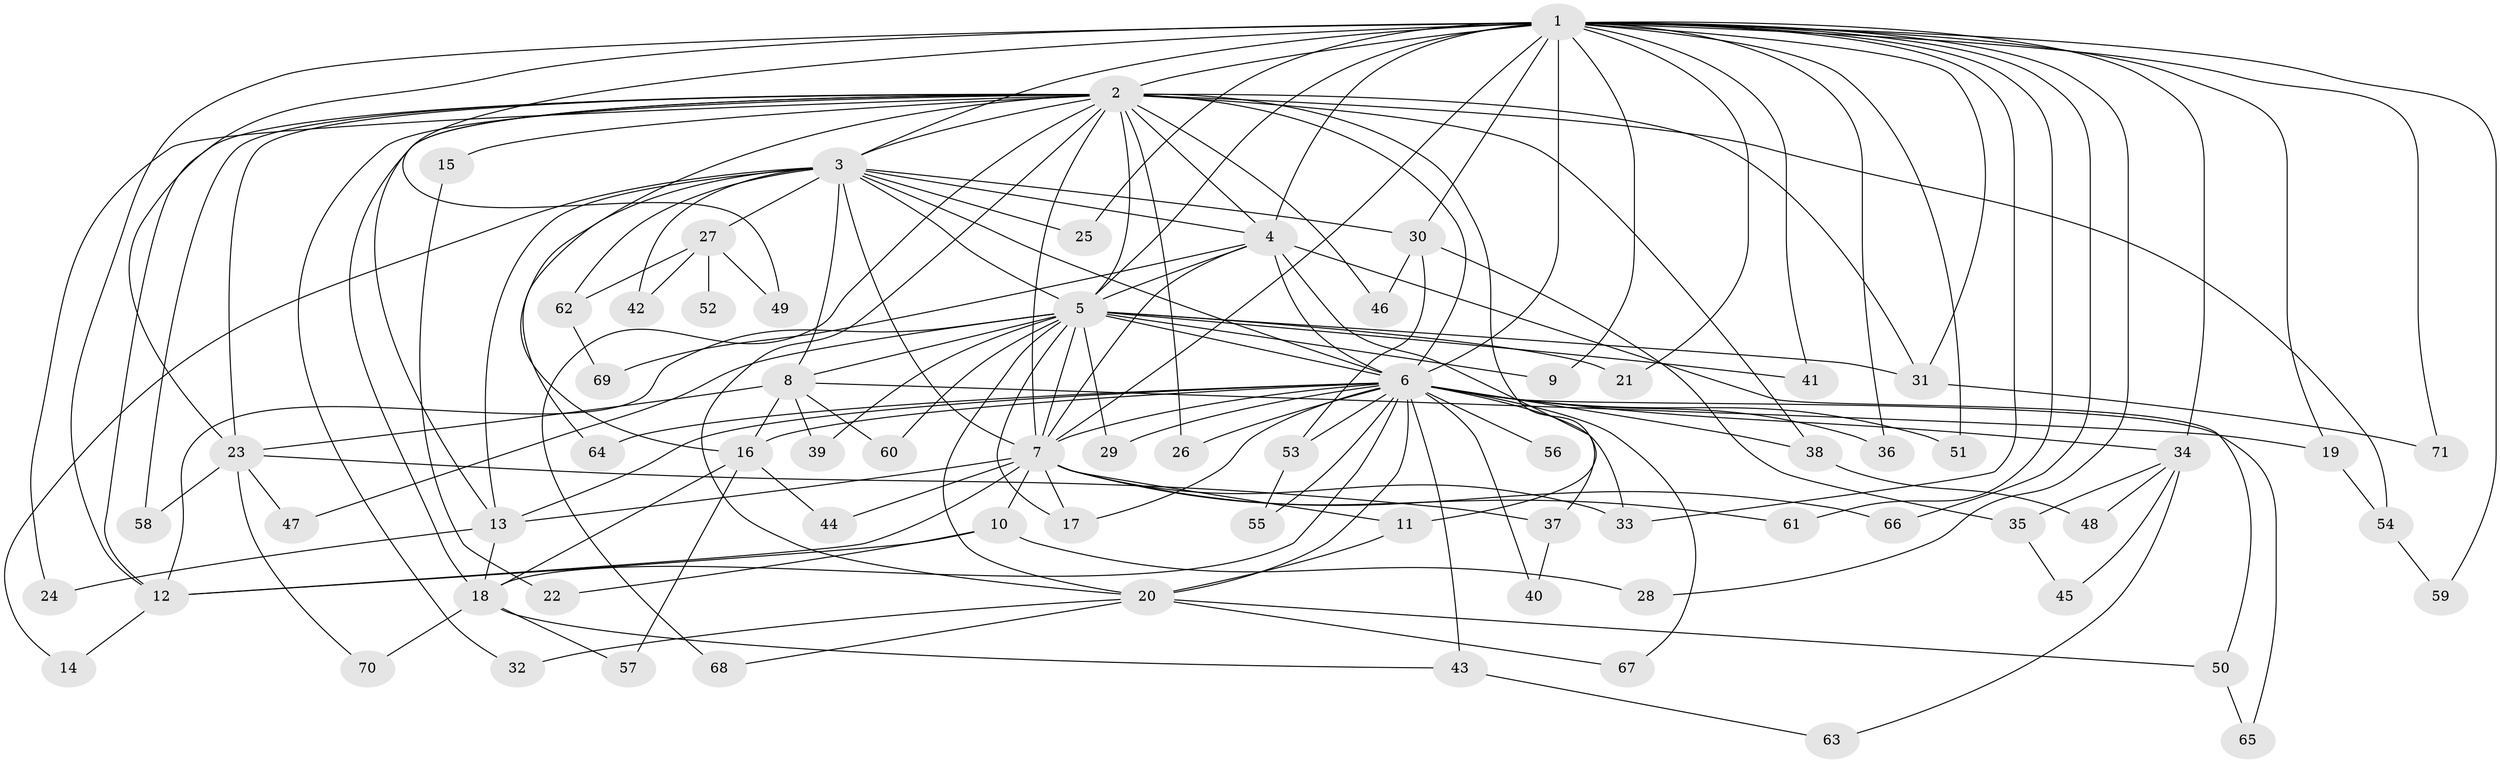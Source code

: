 // original degree distribution, {23: 0.017094017094017096, 20: 0.008547008547008548, 13: 0.008547008547008548, 19: 0.008547008547008548, 25: 0.008547008547008548, 26: 0.008547008547008548, 21: 0.008547008547008548, 29: 0.008547008547008548, 22: 0.008547008547008548, 7: 0.042735042735042736, 2: 0.5726495726495726, 5: 0.03418803418803419, 3: 0.20512820512820512, 4: 0.03418803418803419, 6: 0.017094017094017096, 8: 0.008547008547008548}
// Generated by graph-tools (version 1.1) at 2025/49/03/04/25 22:49:34]
// undirected, 71 vertices, 158 edges
graph export_dot {
  node [color=gray90,style=filled];
  1;
  2;
  3;
  4;
  5;
  6;
  7;
  8;
  9;
  10;
  11;
  12;
  13;
  14;
  15;
  16;
  17;
  18;
  19;
  20;
  21;
  22;
  23;
  24;
  25;
  26;
  27;
  28;
  29;
  30;
  31;
  32;
  33;
  34;
  35;
  36;
  37;
  38;
  39;
  40;
  41;
  42;
  43;
  44;
  45;
  46;
  47;
  48;
  49;
  50;
  51;
  52;
  53;
  54;
  55;
  56;
  57;
  58;
  59;
  60;
  61;
  62;
  63;
  64;
  65;
  66;
  67;
  68;
  69;
  70;
  71;
  1 -- 2 [weight=4.0];
  1 -- 3 [weight=3.0];
  1 -- 4 [weight=3.0];
  1 -- 5 [weight=2.0];
  1 -- 6 [weight=8.0];
  1 -- 7 [weight=3.0];
  1 -- 9 [weight=1.0];
  1 -- 12 [weight=1.0];
  1 -- 19 [weight=1.0];
  1 -- 21 [weight=1.0];
  1 -- 23 [weight=1.0];
  1 -- 25 [weight=1.0];
  1 -- 28 [weight=1.0];
  1 -- 30 [weight=1.0];
  1 -- 31 [weight=1.0];
  1 -- 33 [weight=1.0];
  1 -- 34 [weight=3.0];
  1 -- 36 [weight=1.0];
  1 -- 41 [weight=1.0];
  1 -- 49 [weight=1.0];
  1 -- 51 [weight=1.0];
  1 -- 59 [weight=1.0];
  1 -- 61 [weight=1.0];
  1 -- 66 [weight=1.0];
  1 -- 71 [weight=1.0];
  2 -- 3 [weight=2.0];
  2 -- 4 [weight=2.0];
  2 -- 5 [weight=2.0];
  2 -- 6 [weight=6.0];
  2 -- 7 [weight=2.0];
  2 -- 11 [weight=1.0];
  2 -- 12 [weight=1.0];
  2 -- 13 [weight=2.0];
  2 -- 15 [weight=1.0];
  2 -- 16 [weight=2.0];
  2 -- 18 [weight=1.0];
  2 -- 20 [weight=1.0];
  2 -- 23 [weight=1.0];
  2 -- 24 [weight=1.0];
  2 -- 26 [weight=1.0];
  2 -- 31 [weight=1.0];
  2 -- 32 [weight=1.0];
  2 -- 38 [weight=1.0];
  2 -- 46 [weight=1.0];
  2 -- 54 [weight=1.0];
  2 -- 58 [weight=1.0];
  2 -- 68 [weight=1.0];
  3 -- 4 [weight=1.0];
  3 -- 5 [weight=1.0];
  3 -- 6 [weight=2.0];
  3 -- 7 [weight=1.0];
  3 -- 8 [weight=1.0];
  3 -- 13 [weight=1.0];
  3 -- 14 [weight=1.0];
  3 -- 25 [weight=1.0];
  3 -- 27 [weight=1.0];
  3 -- 30 [weight=1.0];
  3 -- 42 [weight=1.0];
  3 -- 62 [weight=1.0];
  3 -- 64 [weight=1.0];
  4 -- 5 [weight=1.0];
  4 -- 6 [weight=2.0];
  4 -- 7 [weight=1.0];
  4 -- 37 [weight=1.0];
  4 -- 50 [weight=1.0];
  4 -- 69 [weight=1.0];
  5 -- 6 [weight=3.0];
  5 -- 7 [weight=2.0];
  5 -- 8 [weight=3.0];
  5 -- 9 [weight=1.0];
  5 -- 12 [weight=1.0];
  5 -- 17 [weight=1.0];
  5 -- 20 [weight=1.0];
  5 -- 21 [weight=1.0];
  5 -- 29 [weight=2.0];
  5 -- 31 [weight=1.0];
  5 -- 39 [weight=1.0];
  5 -- 41 [weight=1.0];
  5 -- 47 [weight=1.0];
  5 -- 60 [weight=1.0];
  6 -- 7 [weight=3.0];
  6 -- 13 [weight=1.0];
  6 -- 16 [weight=1.0];
  6 -- 17 [weight=1.0];
  6 -- 18 [weight=1.0];
  6 -- 20 [weight=1.0];
  6 -- 26 [weight=1.0];
  6 -- 29 [weight=1.0];
  6 -- 33 [weight=1.0];
  6 -- 34 [weight=1.0];
  6 -- 36 [weight=1.0];
  6 -- 38 [weight=1.0];
  6 -- 40 [weight=1.0];
  6 -- 43 [weight=1.0];
  6 -- 51 [weight=1.0];
  6 -- 53 [weight=1.0];
  6 -- 55 [weight=1.0];
  6 -- 56 [weight=1.0];
  6 -- 64 [weight=1.0];
  6 -- 65 [weight=1.0];
  6 -- 67 [weight=1.0];
  7 -- 10 [weight=1.0];
  7 -- 11 [weight=1.0];
  7 -- 12 [weight=1.0];
  7 -- 13 [weight=1.0];
  7 -- 17 [weight=1.0];
  7 -- 33 [weight=1.0];
  7 -- 44 [weight=1.0];
  7 -- 61 [weight=1.0];
  7 -- 66 [weight=1.0];
  8 -- 16 [weight=4.0];
  8 -- 19 [weight=1.0];
  8 -- 23 [weight=1.0];
  8 -- 39 [weight=1.0];
  8 -- 60 [weight=1.0];
  10 -- 12 [weight=1.0];
  10 -- 22 [weight=1.0];
  10 -- 28 [weight=1.0];
  11 -- 20 [weight=1.0];
  12 -- 14 [weight=1.0];
  13 -- 18 [weight=1.0];
  13 -- 24 [weight=1.0];
  15 -- 22 [weight=1.0];
  16 -- 18 [weight=1.0];
  16 -- 44 [weight=1.0];
  16 -- 57 [weight=1.0];
  18 -- 43 [weight=1.0];
  18 -- 57 [weight=1.0];
  18 -- 70 [weight=1.0];
  19 -- 54 [weight=1.0];
  20 -- 32 [weight=1.0];
  20 -- 50 [weight=1.0];
  20 -- 67 [weight=1.0];
  20 -- 68 [weight=1.0];
  23 -- 37 [weight=1.0];
  23 -- 47 [weight=1.0];
  23 -- 58 [weight=1.0];
  23 -- 70 [weight=1.0];
  27 -- 42 [weight=1.0];
  27 -- 49 [weight=1.0];
  27 -- 52 [weight=1.0];
  27 -- 62 [weight=1.0];
  30 -- 35 [weight=1.0];
  30 -- 46 [weight=1.0];
  30 -- 53 [weight=1.0];
  31 -- 71 [weight=1.0];
  34 -- 35 [weight=1.0];
  34 -- 45 [weight=1.0];
  34 -- 48 [weight=1.0];
  34 -- 63 [weight=1.0];
  35 -- 45 [weight=1.0];
  37 -- 40 [weight=1.0];
  38 -- 48 [weight=1.0];
  43 -- 63 [weight=1.0];
  50 -- 65 [weight=1.0];
  53 -- 55 [weight=1.0];
  54 -- 59 [weight=1.0];
  62 -- 69 [weight=1.0];
}
